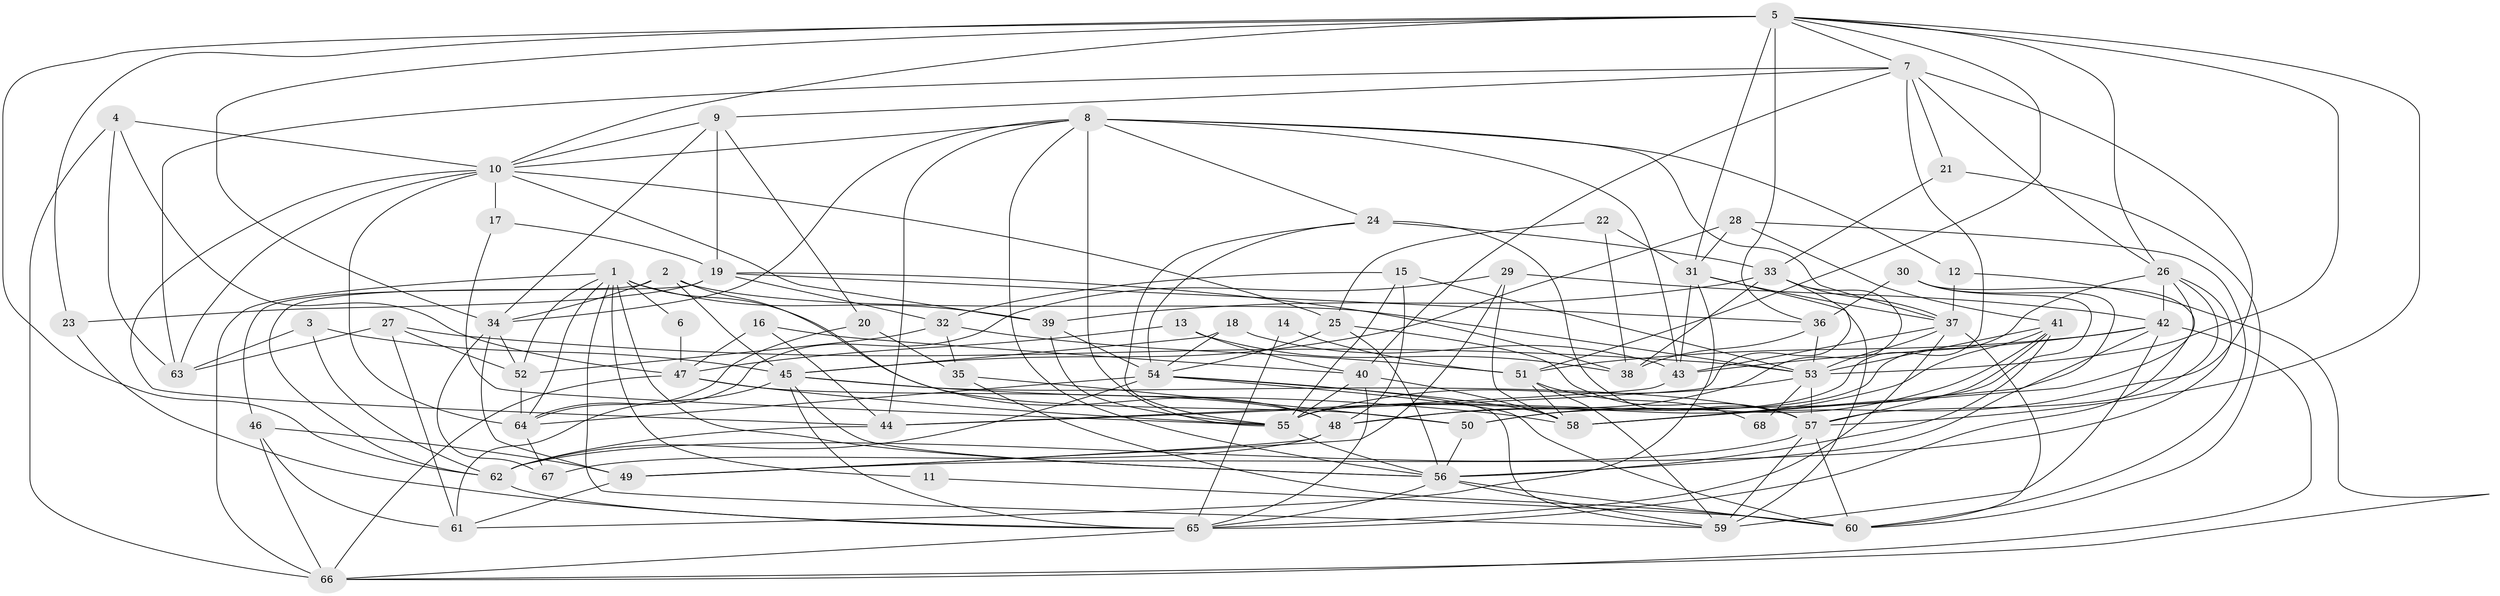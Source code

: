 // original degree distribution, {4: 0.27205882352941174, 5: 0.16176470588235295, 2: 0.125, 6: 0.10294117647058823, 3: 0.2867647058823529, 7: 0.04411764705882353, 9: 0.007352941176470588}
// Generated by graph-tools (version 1.1) at 2025/26/03/09/25 03:26:10]
// undirected, 68 vertices, 197 edges
graph export_dot {
graph [start="1"]
  node [color=gray90,style=filled];
  1;
  2;
  3;
  4;
  5;
  6;
  7;
  8;
  9;
  10;
  11;
  12;
  13;
  14;
  15;
  16;
  17;
  18;
  19;
  20;
  21;
  22;
  23;
  24;
  25;
  26;
  27;
  28;
  29;
  30;
  31;
  32;
  33;
  34;
  35;
  36;
  37;
  38;
  39;
  40;
  41;
  42;
  43;
  44;
  45;
  46;
  47;
  48;
  49;
  50;
  51;
  52;
  53;
  54;
  55;
  56;
  57;
  58;
  59;
  60;
  61;
  62;
  63;
  64;
  65;
  66;
  67;
  68;
  1 -- 6 [weight=1.0];
  1 -- 11 [weight=1.0];
  1 -- 39 [weight=1.0];
  1 -- 50 [weight=1.0];
  1 -- 52 [weight=1.0];
  1 -- 56 [weight=1.0];
  1 -- 59 [weight=1.0];
  1 -- 64 [weight=1.0];
  1 -- 66 [weight=1.0];
  2 -- 34 [weight=1.0];
  2 -- 45 [weight=1.0];
  2 -- 46 [weight=1.0];
  2 -- 48 [weight=1.0];
  2 -- 53 [weight=1.0];
  3 -- 45 [weight=1.0];
  3 -- 62 [weight=1.0];
  3 -- 63 [weight=1.0];
  4 -- 10 [weight=1.0];
  4 -- 47 [weight=1.0];
  4 -- 63 [weight=1.0];
  4 -- 66 [weight=1.0];
  5 -- 7 [weight=1.0];
  5 -- 10 [weight=1.0];
  5 -- 23 [weight=1.0];
  5 -- 26 [weight=1.0];
  5 -- 31 [weight=1.0];
  5 -- 34 [weight=1.0];
  5 -- 36 [weight=1.0];
  5 -- 51 [weight=1.0];
  5 -- 53 [weight=1.0];
  5 -- 57 [weight=1.0];
  5 -- 62 [weight=1.0];
  6 -- 47 [weight=1.0];
  7 -- 9 [weight=1.0];
  7 -- 21 [weight=2.0];
  7 -- 26 [weight=1.0];
  7 -- 40 [weight=1.0];
  7 -- 55 [weight=1.0];
  7 -- 58 [weight=1.0];
  7 -- 63 [weight=1.0];
  8 -- 10 [weight=1.0];
  8 -- 12 [weight=1.0];
  8 -- 24 [weight=1.0];
  8 -- 34 [weight=1.0];
  8 -- 37 [weight=1.0];
  8 -- 43 [weight=1.0];
  8 -- 44 [weight=1.0];
  8 -- 55 [weight=1.0];
  8 -- 56 [weight=1.0];
  9 -- 10 [weight=1.0];
  9 -- 19 [weight=1.0];
  9 -- 20 [weight=1.0];
  9 -- 34 [weight=1.0];
  10 -- 17 [weight=1.0];
  10 -- 25 [weight=1.0];
  10 -- 39 [weight=1.0];
  10 -- 44 [weight=1.0];
  10 -- 63 [weight=2.0];
  10 -- 64 [weight=1.0];
  11 -- 60 [weight=1.0];
  12 -- 37 [weight=1.0];
  12 -- 66 [weight=1.0];
  13 -- 38 [weight=1.0];
  13 -- 40 [weight=1.0];
  13 -- 47 [weight=1.0];
  14 -- 51 [weight=1.0];
  14 -- 65 [weight=1.0];
  15 -- 32 [weight=1.0];
  15 -- 48 [weight=2.0];
  15 -- 53 [weight=1.0];
  15 -- 55 [weight=1.0];
  16 -- 40 [weight=1.0];
  16 -- 44 [weight=1.0];
  16 -- 47 [weight=1.0];
  17 -- 19 [weight=1.0];
  17 -- 55 [weight=1.0];
  18 -- 43 [weight=1.0];
  18 -- 45 [weight=1.0];
  18 -- 54 [weight=1.0];
  19 -- 23 [weight=1.0];
  19 -- 32 [weight=1.0];
  19 -- 36 [weight=1.0];
  19 -- 38 [weight=1.0];
  19 -- 62 [weight=1.0];
  20 -- 35 [weight=1.0];
  20 -- 64 [weight=1.0];
  21 -- 33 [weight=1.0];
  21 -- 60 [weight=1.0];
  22 -- 25 [weight=1.0];
  22 -- 31 [weight=1.0];
  22 -- 38 [weight=1.0];
  23 -- 65 [weight=1.0];
  24 -- 33 [weight=2.0];
  24 -- 54 [weight=1.0];
  24 -- 55 [weight=1.0];
  24 -- 57 [weight=1.0];
  25 -- 54 [weight=1.0];
  25 -- 56 [weight=1.0];
  25 -- 57 [weight=1.0];
  26 -- 42 [weight=1.0];
  26 -- 49 [weight=1.0];
  26 -- 55 [weight=1.0];
  26 -- 57 [weight=1.0];
  26 -- 58 [weight=1.0];
  27 -- 52 [weight=1.0];
  27 -- 53 [weight=1.0];
  27 -- 61 [weight=1.0];
  27 -- 63 [weight=1.0];
  28 -- 31 [weight=1.0];
  28 -- 41 [weight=1.0];
  28 -- 45 [weight=1.0];
  28 -- 60 [weight=1.0];
  29 -- 42 [weight=1.0];
  29 -- 49 [weight=1.0];
  29 -- 58 [weight=1.0];
  29 -- 64 [weight=1.0];
  30 -- 36 [weight=1.0];
  30 -- 50 [weight=1.0];
  30 -- 58 [weight=1.0];
  30 -- 65 [weight=1.0];
  31 -- 37 [weight=1.0];
  31 -- 43 [weight=1.0];
  31 -- 59 [weight=1.0];
  31 -- 61 [weight=1.0];
  32 -- 35 [weight=1.0];
  32 -- 51 [weight=1.0];
  32 -- 52 [weight=1.0];
  33 -- 37 [weight=1.0];
  33 -- 38 [weight=1.0];
  33 -- 39 [weight=1.0];
  33 -- 44 [weight=1.0];
  33 -- 48 [weight=1.0];
  34 -- 49 [weight=1.0];
  34 -- 52 [weight=1.0];
  34 -- 67 [weight=1.0];
  35 -- 50 [weight=1.0];
  35 -- 60 [weight=1.0];
  36 -- 38 [weight=1.0];
  36 -- 53 [weight=1.0];
  37 -- 43 [weight=1.0];
  37 -- 53 [weight=1.0];
  37 -- 60 [weight=1.0];
  37 -- 65 [weight=1.0];
  39 -- 54 [weight=1.0];
  39 -- 55 [weight=1.0];
  40 -- 55 [weight=1.0];
  40 -- 58 [weight=1.0];
  40 -- 65 [weight=1.0];
  41 -- 48 [weight=1.0];
  41 -- 50 [weight=1.0];
  41 -- 53 [weight=1.0];
  41 -- 56 [weight=1.0];
  41 -- 57 [weight=1.0];
  42 -- 43 [weight=1.0];
  42 -- 51 [weight=1.0];
  42 -- 56 [weight=1.0];
  42 -- 59 [weight=1.0];
  42 -- 66 [weight=1.0];
  43 -- 44 [weight=1.0];
  44 -- 62 [weight=1.0];
  45 -- 56 [weight=1.0];
  45 -- 57 [weight=2.0];
  45 -- 58 [weight=1.0];
  45 -- 61 [weight=1.0];
  45 -- 65 [weight=1.0];
  46 -- 49 [weight=1.0];
  46 -- 61 [weight=1.0];
  46 -- 66 [weight=2.0];
  47 -- 48 [weight=1.0];
  47 -- 55 [weight=1.0];
  47 -- 66 [weight=1.0];
  48 -- 49 [weight=1.0];
  48 -- 67 [weight=1.0];
  49 -- 61 [weight=1.0];
  50 -- 56 [weight=1.0];
  51 -- 58 [weight=1.0];
  51 -- 59 [weight=1.0];
  51 -- 68 [weight=1.0];
  52 -- 64 [weight=1.0];
  53 -- 55 [weight=1.0];
  53 -- 57 [weight=1.0];
  53 -- 68 [weight=1.0];
  54 -- 58 [weight=1.0];
  54 -- 59 [weight=1.0];
  54 -- 60 [weight=1.0];
  54 -- 62 [weight=1.0];
  54 -- 64 [weight=1.0];
  55 -- 56 [weight=1.0];
  56 -- 59 [weight=1.0];
  56 -- 60 [weight=1.0];
  56 -- 65 [weight=1.0];
  57 -- 59 [weight=1.0];
  57 -- 60 [weight=1.0];
  57 -- 62 [weight=1.0];
  62 -- 65 [weight=1.0];
  64 -- 67 [weight=2.0];
  65 -- 66 [weight=1.0];
}

